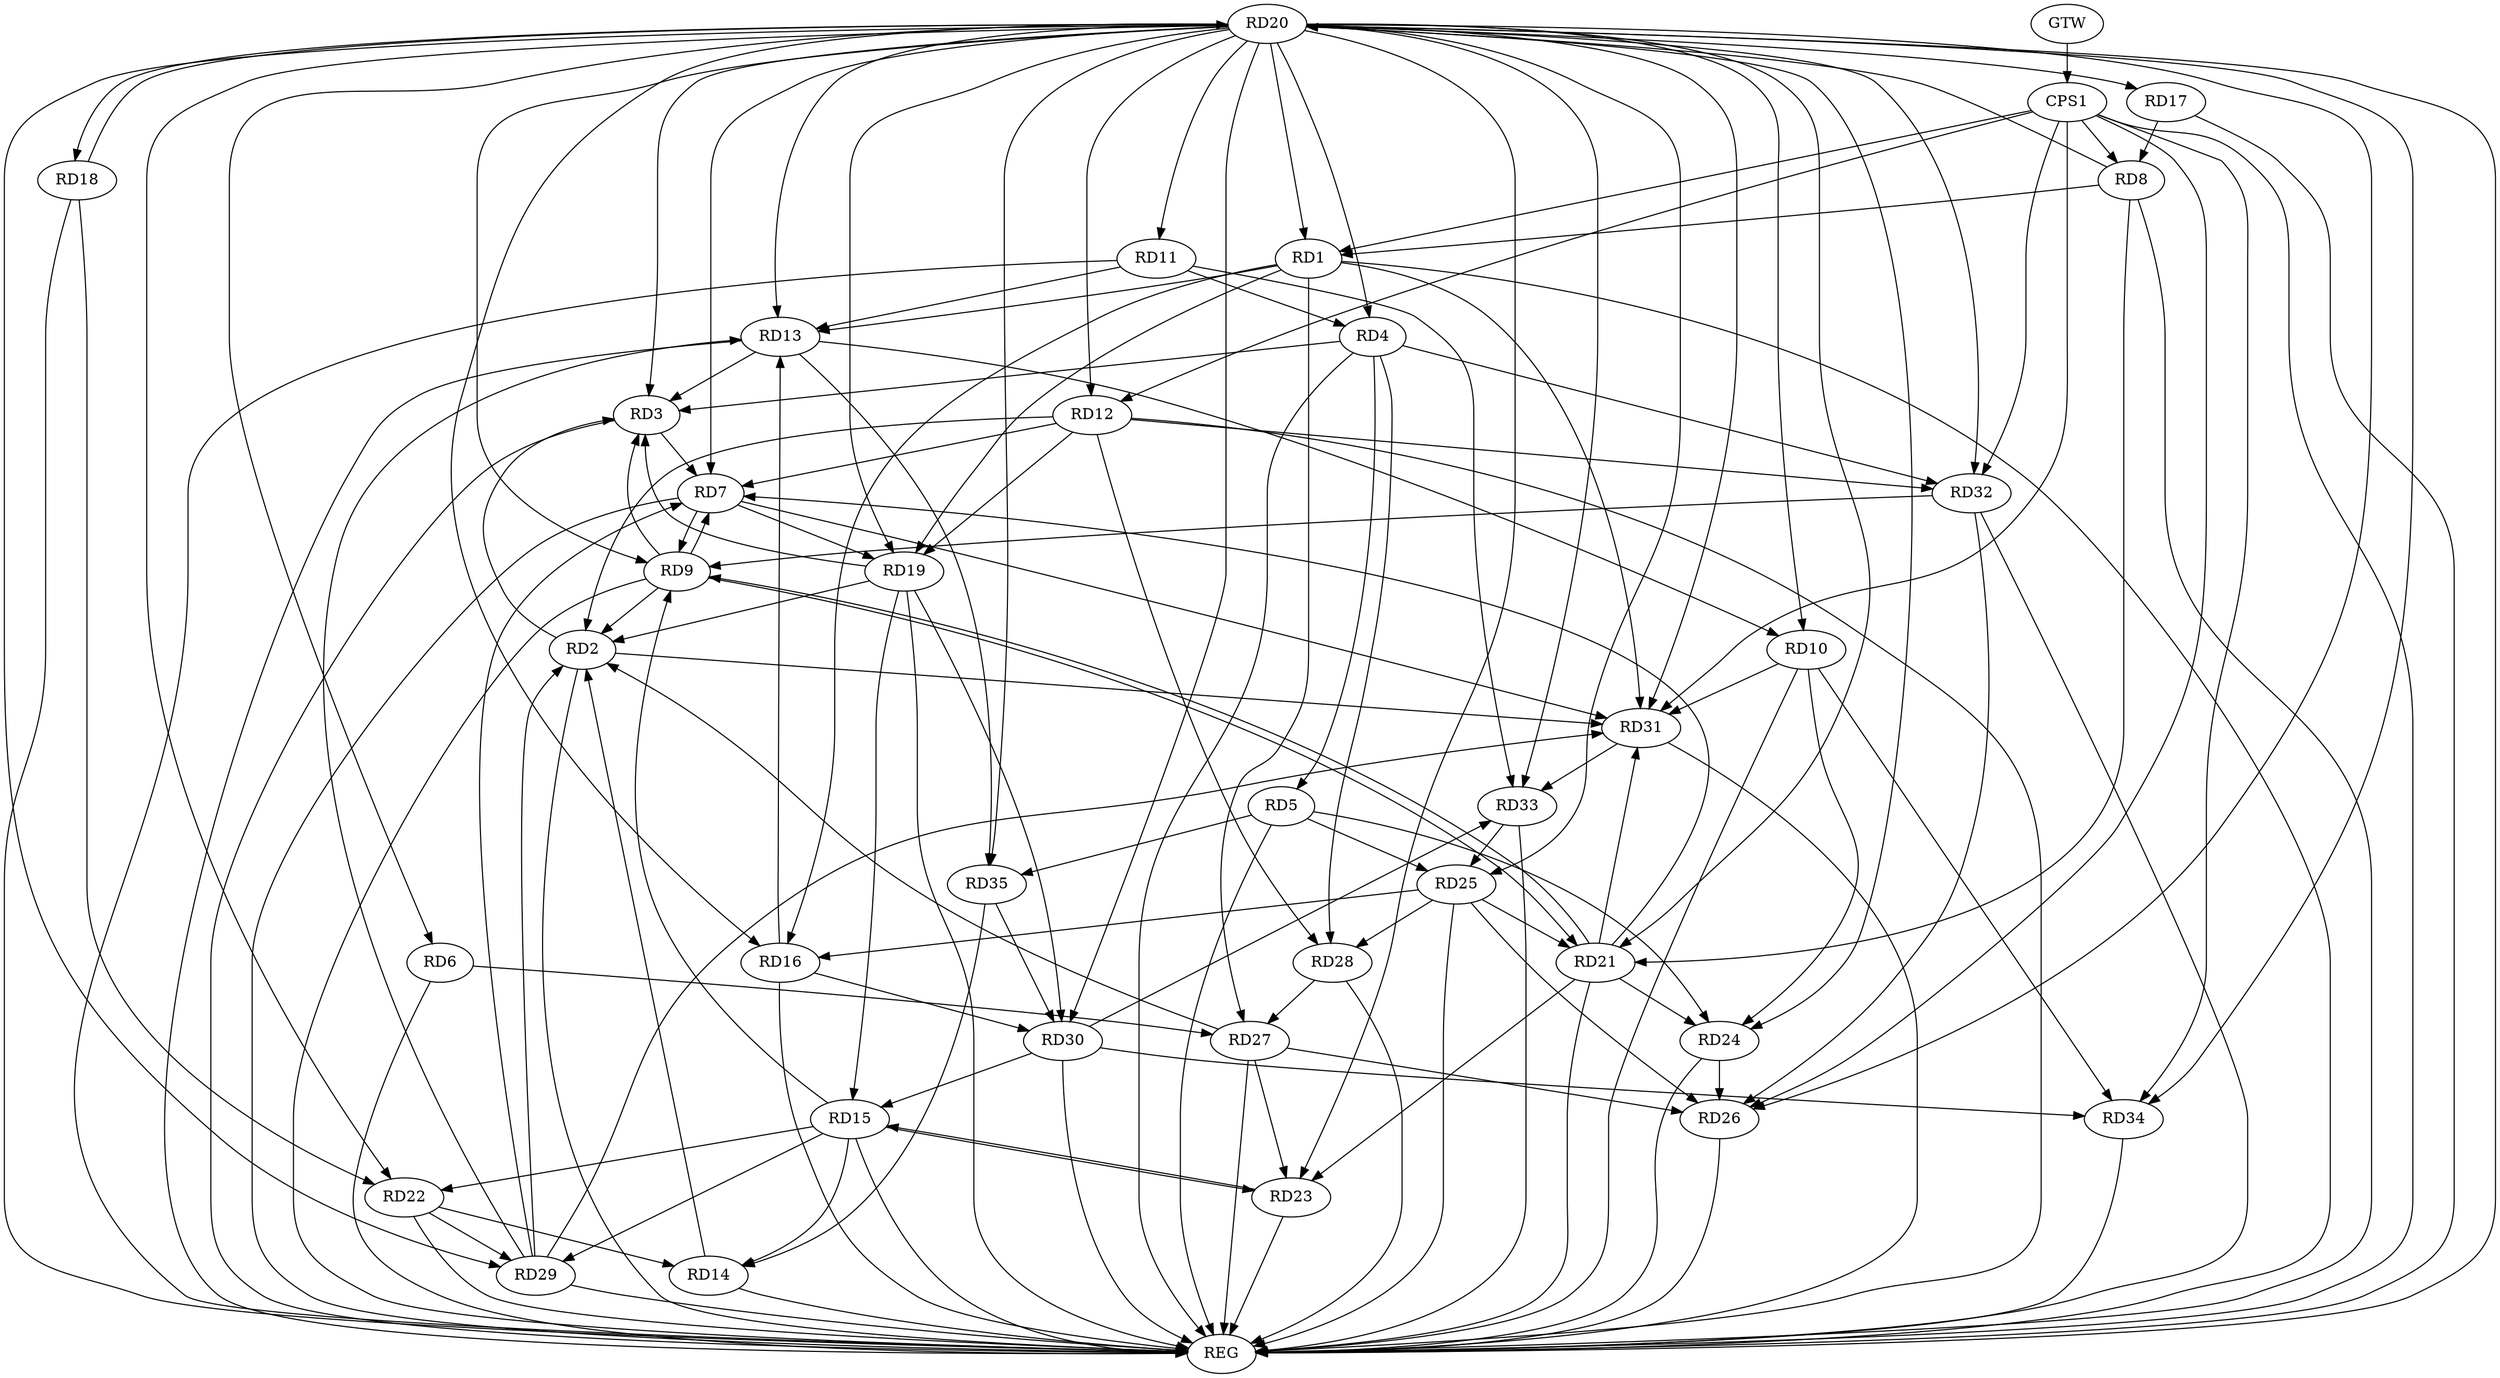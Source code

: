 strict digraph G {
  RD1 [ label="RD1" ];
  RD2 [ label="RD2" ];
  RD3 [ label="RD3" ];
  RD4 [ label="RD4" ];
  RD5 [ label="RD5" ];
  RD6 [ label="RD6" ];
  RD7 [ label="RD7" ];
  RD8 [ label="RD8" ];
  RD9 [ label="RD9" ];
  RD10 [ label="RD10" ];
  RD11 [ label="RD11" ];
  RD12 [ label="RD12" ];
  RD13 [ label="RD13" ];
  RD14 [ label="RD14" ];
  RD15 [ label="RD15" ];
  RD16 [ label="RD16" ];
  RD17 [ label="RD17" ];
  RD18 [ label="RD18" ];
  RD19 [ label="RD19" ];
  RD20 [ label="RD20" ];
  RD21 [ label="RD21" ];
  RD22 [ label="RD22" ];
  RD23 [ label="RD23" ];
  RD24 [ label="RD24" ];
  RD25 [ label="RD25" ];
  RD26 [ label="RD26" ];
  RD27 [ label="RD27" ];
  RD28 [ label="RD28" ];
  RD29 [ label="RD29" ];
  RD30 [ label="RD30" ];
  RD31 [ label="RD31" ];
  RD32 [ label="RD32" ];
  RD33 [ label="RD33" ];
  RD34 [ label="RD34" ];
  RD35 [ label="RD35" ];
  CPS1 [ label="CPS1" ];
  GTW [ label="GTW" ];
  REG [ label="REG" ];
  RD8 -> RD1;
  RD1 -> RD13;
  RD1 -> RD16;
  RD1 -> RD19;
  RD1 -> RD27;
  RD1 -> RD31;
  RD2 -> RD3;
  RD9 -> RD2;
  RD12 -> RD2;
  RD14 -> RD2;
  RD19 -> RD2;
  RD27 -> RD2;
  RD29 -> RD2;
  RD2 -> RD31;
  RD4 -> RD3;
  RD3 -> RD7;
  RD9 -> RD3;
  RD13 -> RD3;
  RD19 -> RD3;
  RD4 -> RD5;
  RD11 -> RD4;
  RD4 -> RD28;
  RD4 -> RD32;
  RD5 -> RD24;
  RD5 -> RD25;
  RD5 -> RD35;
  RD6 -> RD27;
  RD7 -> RD9;
  RD9 -> RD7;
  RD12 -> RD7;
  RD7 -> RD19;
  RD21 -> RD7;
  RD29 -> RD7;
  RD7 -> RD31;
  RD17 -> RD8;
  RD8 -> RD20;
  RD8 -> RD21;
  RD15 -> RD9;
  RD9 -> RD21;
  RD21 -> RD9;
  RD32 -> RD9;
  RD13 -> RD10;
  RD20 -> RD10;
  RD10 -> RD24;
  RD10 -> RD31;
  RD10 -> RD34;
  RD11 -> RD13;
  RD11 -> RD33;
  RD12 -> RD19;
  RD12 -> RD28;
  RD12 -> RD32;
  RD16 -> RD13;
  RD29 -> RD13;
  RD13 -> RD35;
  RD15 -> RD14;
  RD22 -> RD14;
  RD35 -> RD14;
  RD19 -> RD15;
  RD15 -> RD22;
  RD15 -> RD23;
  RD23 -> RD15;
  RD15 -> RD29;
  RD30 -> RD15;
  RD25 -> RD16;
  RD16 -> RD30;
  RD18 -> RD20;
  RD20 -> RD18;
  RD18 -> RD22;
  RD19 -> RD30;
  RD20 -> RD21;
  RD20 -> RD26;
  RD20 -> RD30;
  RD20 -> RD33;
  RD20 -> RD34;
  RD21 -> RD23;
  RD21 -> RD24;
  RD25 -> RD21;
  RD21 -> RD31;
  RD22 -> RD29;
  RD27 -> RD23;
  RD24 -> RD26;
  RD25 -> RD26;
  RD25 -> RD28;
  RD33 -> RD25;
  RD27 -> RD26;
  RD32 -> RD26;
  RD28 -> RD27;
  RD29 -> RD31;
  RD30 -> RD33;
  RD30 -> RD34;
  RD35 -> RD30;
  RD31 -> RD33;
  CPS1 -> RD26;
  CPS1 -> RD32;
  CPS1 -> RD1;
  CPS1 -> RD12;
  CPS1 -> RD31;
  CPS1 -> RD34;
  CPS1 -> RD8;
  GTW -> CPS1;
  RD1 -> REG;
  RD2 -> REG;
  RD3 -> REG;
  RD4 -> REG;
  RD5 -> REG;
  RD6 -> REG;
  RD7 -> REG;
  RD8 -> REG;
  RD9 -> REG;
  RD10 -> REG;
  RD11 -> REG;
  RD12 -> REG;
  RD13 -> REG;
  RD14 -> REG;
  RD15 -> REG;
  RD16 -> REG;
  RD17 -> REG;
  RD18 -> REG;
  RD19 -> REG;
  RD20 -> REG;
  RD21 -> REG;
  RD22 -> REG;
  RD23 -> REG;
  RD24 -> REG;
  RD25 -> REG;
  RD26 -> REG;
  RD27 -> REG;
  RD28 -> REG;
  RD29 -> REG;
  RD30 -> REG;
  RD31 -> REG;
  RD32 -> REG;
  RD33 -> REG;
  RD34 -> REG;
  CPS1 -> REG;
  RD20 -> RD25;
  RD20 -> RD31;
  RD20 -> RD12;
  RD20 -> RD17;
  RD20 -> RD13;
  RD20 -> RD1;
  RD20 -> RD23;
  RD20 -> RD35;
  RD20 -> RD3;
  RD20 -> RD9;
  RD20 -> RD6;
  RD20 -> RD24;
  RD20 -> RD22;
  RD20 -> RD32;
  RD20 -> RD16;
  RD20 -> RD19;
  RD20 -> RD11;
  RD20 -> RD4;
  RD20 -> RD29;
  RD20 -> RD7;
}
